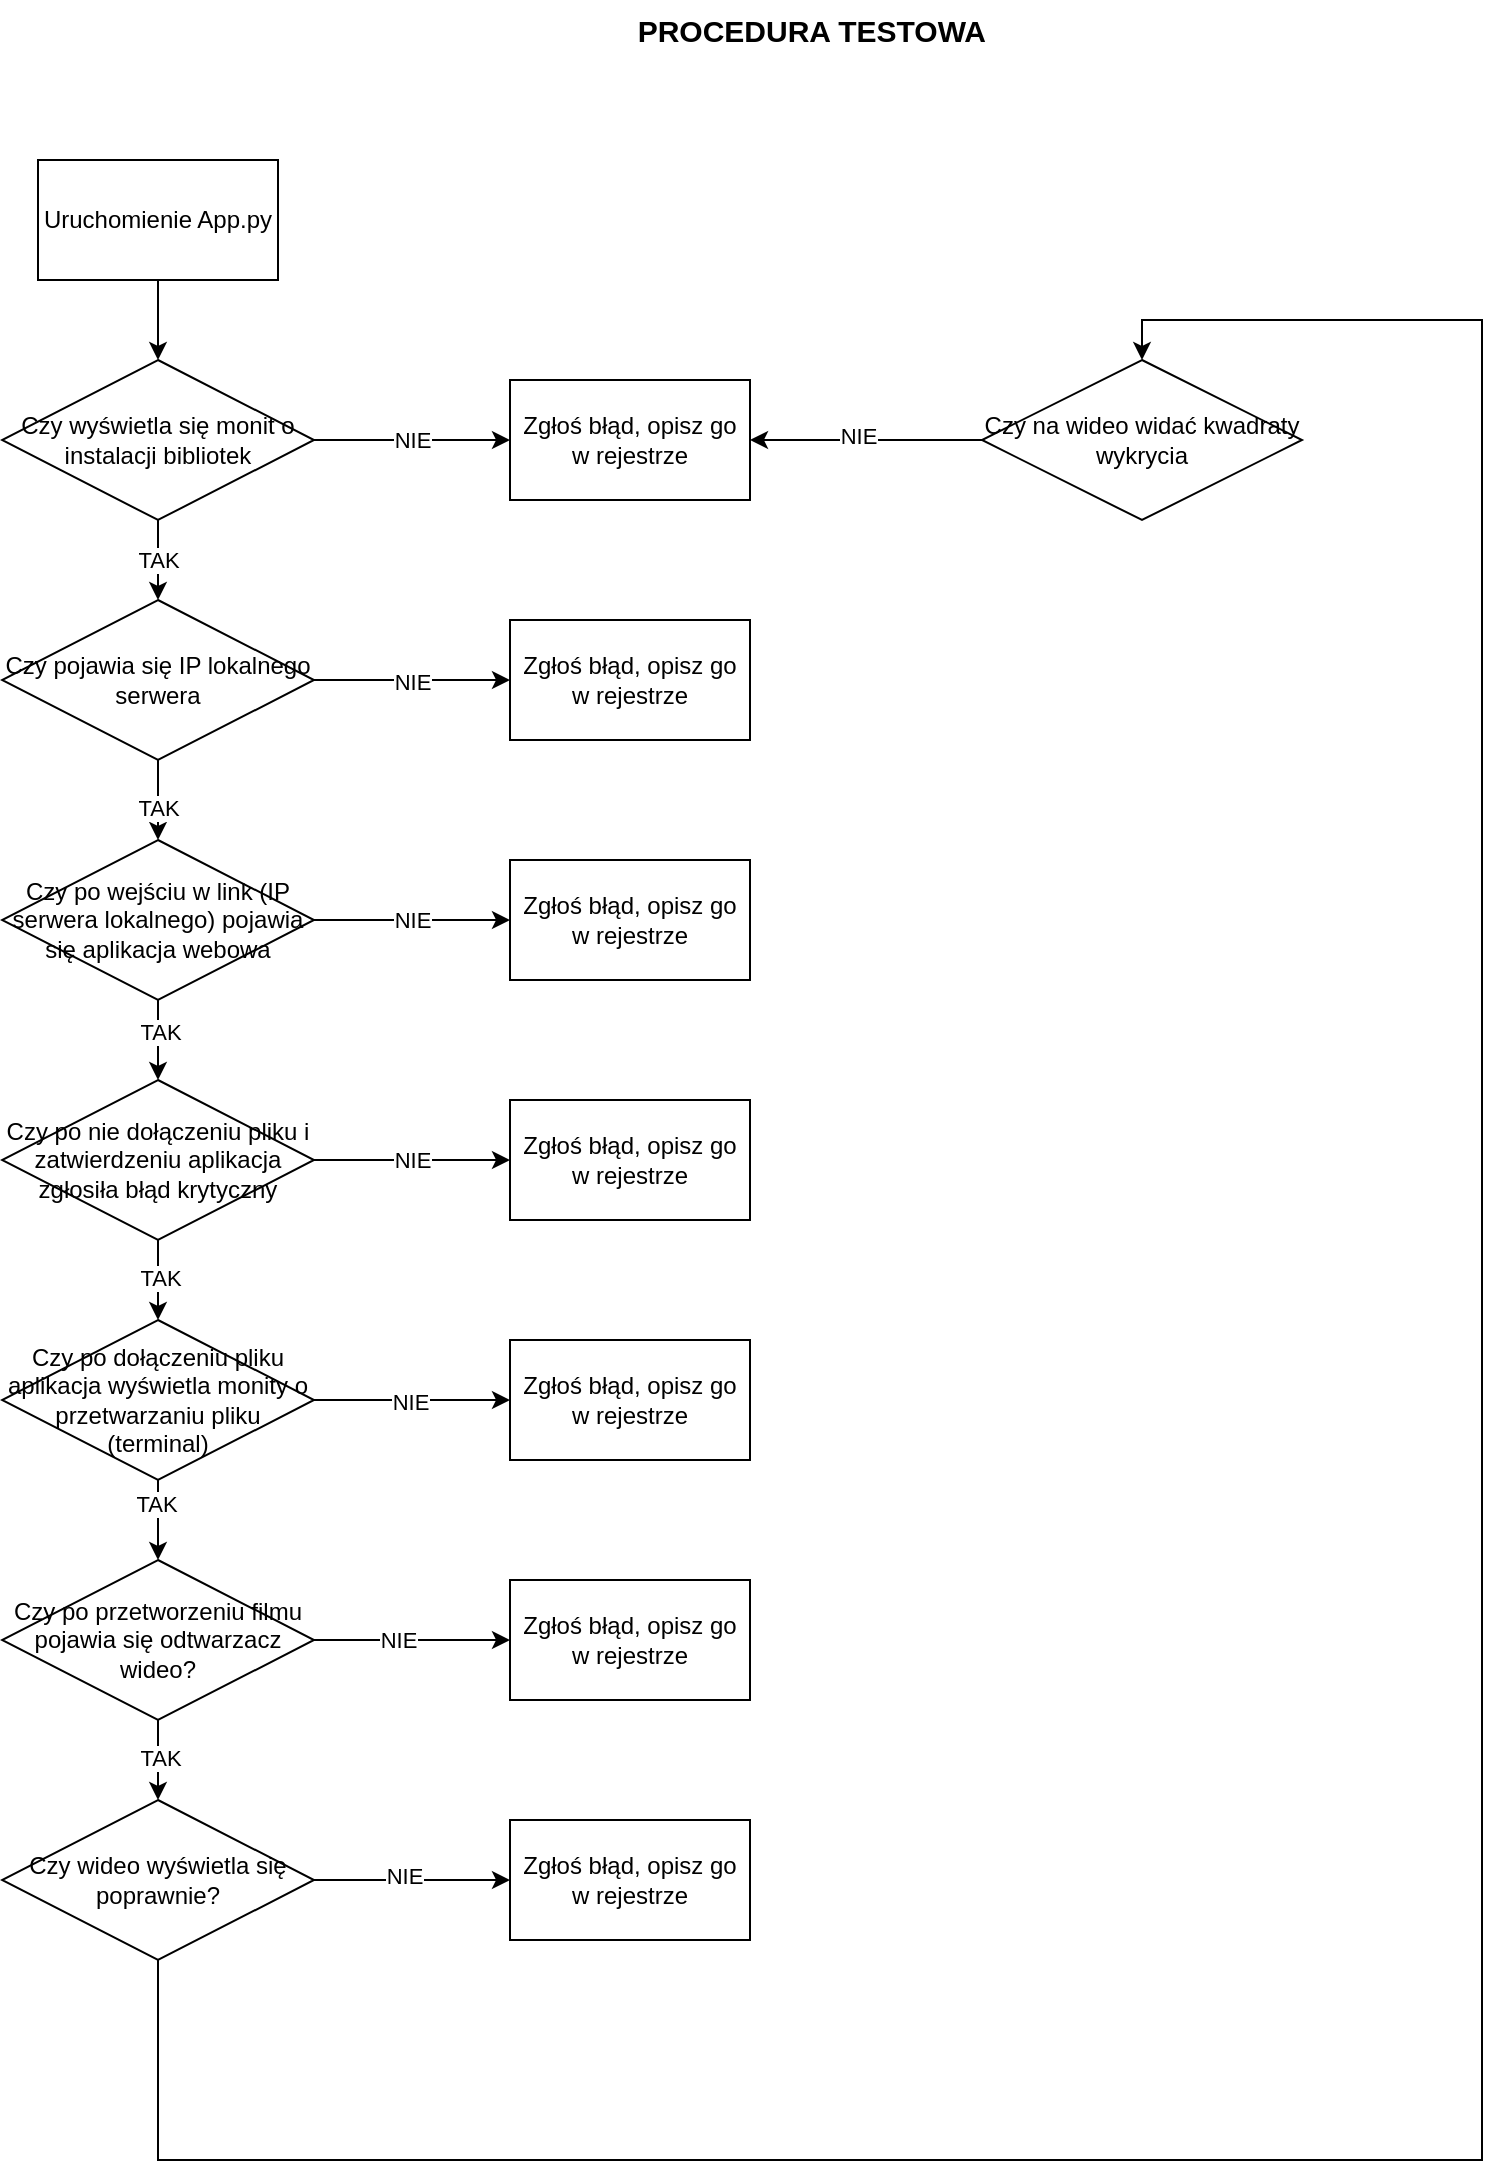 <mxfile version="23.1.1" type="github">
  <diagram name="Strona-1" id="LoIhmsM3k1W91ekIoNwY">
    <mxGraphModel dx="1406" dy="703" grid="1" gridSize="10" guides="1" tooltips="1" connect="1" arrows="1" fold="1" page="1" pageScale="1" pageWidth="827" pageHeight="1169" math="0" shadow="0">
      <root>
        <mxCell id="0" />
        <mxCell id="1" parent="0" />
        <mxCell id="0YZWf_vBpHwigLN9SsZy-22" value="" style="edgeStyle=orthogonalEdgeStyle;rounded=0;orthogonalLoop=1;jettySize=auto;html=1;" parent="1" source="0YZWf_vBpHwigLN9SsZy-18" target="0YZWf_vBpHwigLN9SsZy-21" edge="1">
          <mxGeometry relative="1" as="geometry" />
        </mxCell>
        <mxCell id="0YZWf_vBpHwigLN9SsZy-18" value="Uruchomienie App.py" style="rounded=0;whiteSpace=wrap;html=1;" parent="1" vertex="1">
          <mxGeometry x="38" y="100" width="120" height="60" as="geometry" />
        </mxCell>
        <mxCell id="0YZWf_vBpHwigLN9SsZy-24" value="NIE" style="edgeStyle=orthogonalEdgeStyle;rounded=0;orthogonalLoop=1;jettySize=auto;html=1;" parent="1" source="0YZWf_vBpHwigLN9SsZy-21" target="0YZWf_vBpHwigLN9SsZy-23" edge="1">
          <mxGeometry relative="1" as="geometry" />
        </mxCell>
        <mxCell id="0YZWf_vBpHwigLN9SsZy-26" value="TAK" style="edgeStyle=orthogonalEdgeStyle;rounded=0;orthogonalLoop=1;jettySize=auto;html=1;" parent="1" source="0YZWf_vBpHwigLN9SsZy-21" target="0YZWf_vBpHwigLN9SsZy-25" edge="1">
          <mxGeometry relative="1" as="geometry" />
        </mxCell>
        <mxCell id="0YZWf_vBpHwigLN9SsZy-21" value="Czy wyświetla się monit o instalacji bibliotek" style="rhombus;whiteSpace=wrap;html=1;rounded=0;" parent="1" vertex="1">
          <mxGeometry x="20" y="200" width="156" height="80" as="geometry" />
        </mxCell>
        <mxCell id="0YZWf_vBpHwigLN9SsZy-23" value="Zgłoś błąd, opisz go w rejestrze" style="whiteSpace=wrap;html=1;rounded=0;" parent="1" vertex="1">
          <mxGeometry x="274" y="210" width="120" height="60" as="geometry" />
        </mxCell>
        <mxCell id="0YZWf_vBpHwigLN9SsZy-28" value="NIE" style="edgeStyle=orthogonalEdgeStyle;rounded=0;orthogonalLoop=1;jettySize=auto;html=1;" parent="1" source="0YZWf_vBpHwigLN9SsZy-25" edge="1">
          <mxGeometry relative="1" as="geometry">
            <mxPoint x="274" y="360" as="targetPoint" />
          </mxGeometry>
        </mxCell>
        <mxCell id="0YZWf_vBpHwigLN9SsZy-32" value="TAK" style="edgeStyle=orthogonalEdgeStyle;rounded=0;orthogonalLoop=1;jettySize=auto;html=1;" parent="1" source="0YZWf_vBpHwigLN9SsZy-25" target="0YZWf_vBpHwigLN9SsZy-31" edge="1">
          <mxGeometry x="0.167" relative="1" as="geometry">
            <mxPoint as="offset" />
          </mxGeometry>
        </mxCell>
        <mxCell id="0YZWf_vBpHwigLN9SsZy-25" value="Czy pojawia się IP lokalnego serwera" style="rhombus;whiteSpace=wrap;html=1;rounded=0;" parent="1" vertex="1">
          <mxGeometry x="20" y="320" width="156" height="80" as="geometry" />
        </mxCell>
        <mxCell id="0YZWf_vBpHwigLN9SsZy-30" value="Zgłoś błąd, opisz go w rejestrze" style="whiteSpace=wrap;html=1;rounded=0;" parent="1" vertex="1">
          <mxGeometry x="274" y="330" width="120" height="60" as="geometry" />
        </mxCell>
        <mxCell id="0YZWf_vBpHwigLN9SsZy-35" value="NIE" style="edgeStyle=orthogonalEdgeStyle;rounded=0;orthogonalLoop=1;jettySize=auto;html=1;" parent="1" source="0YZWf_vBpHwigLN9SsZy-31" target="0YZWf_vBpHwigLN9SsZy-33" edge="1">
          <mxGeometry relative="1" as="geometry" />
        </mxCell>
        <mxCell id="0YZWf_vBpHwigLN9SsZy-37" value="" style="edgeStyle=orthogonalEdgeStyle;rounded=0;orthogonalLoop=1;jettySize=auto;html=1;" parent="1" source="0YZWf_vBpHwigLN9SsZy-31" target="0YZWf_vBpHwigLN9SsZy-36" edge="1">
          <mxGeometry relative="1" as="geometry" />
        </mxCell>
        <mxCell id="bgFscFfWbslKTT8saybT-1" value="TAK" style="edgeLabel;html=1;align=center;verticalAlign=middle;resizable=0;points=[];" vertex="1" connectable="0" parent="0YZWf_vBpHwigLN9SsZy-37">
          <mxGeometry x="-0.2" y="1" relative="1" as="geometry">
            <mxPoint as="offset" />
          </mxGeometry>
        </mxCell>
        <mxCell id="0YZWf_vBpHwigLN9SsZy-31" value="Czy po wejściu w link (IP serwera lokalnego) pojawia się aplikacja webowa" style="rhombus;whiteSpace=wrap;html=1;rounded=0;" parent="1" vertex="1">
          <mxGeometry x="20" y="440" width="156" height="80" as="geometry" />
        </mxCell>
        <mxCell id="0YZWf_vBpHwigLN9SsZy-33" value="Zgłoś błąd, opisz go w rejestrze" style="whiteSpace=wrap;html=1;rounded=0;" parent="1" vertex="1">
          <mxGeometry x="274" y="450" width="120" height="60" as="geometry" />
        </mxCell>
        <mxCell id="bgFscFfWbslKTT8saybT-3" value="" style="edgeStyle=orthogonalEdgeStyle;rounded=0;orthogonalLoop=1;jettySize=auto;html=1;" edge="1" parent="1" source="0YZWf_vBpHwigLN9SsZy-36" target="0YZWf_vBpHwigLN9SsZy-54">
          <mxGeometry relative="1" as="geometry" />
        </mxCell>
        <mxCell id="bgFscFfWbslKTT8saybT-10" value="TAK" style="edgeLabel;html=1;align=center;verticalAlign=middle;resizable=0;points=[];" vertex="1" connectable="0" parent="bgFscFfWbslKTT8saybT-3">
          <mxGeometry x="-0.05" y="1" relative="1" as="geometry">
            <mxPoint as="offset" />
          </mxGeometry>
        </mxCell>
        <mxCell id="0YZWf_vBpHwigLN9SsZy-36" value="Czy po nie dołączeniu pliku i zatwierdzeniu aplikacja zgłosiła błąd krytyczny" style="rhombus;whiteSpace=wrap;html=1;rounded=0;" parent="1" vertex="1">
          <mxGeometry x="20" y="560" width="156" height="80" as="geometry" />
        </mxCell>
        <mxCell id="0YZWf_vBpHwigLN9SsZy-49" value="NIE" style="edgeStyle=orthogonalEdgeStyle;rounded=0;orthogonalLoop=1;jettySize=auto;html=1;" parent="1" target="0YZWf_vBpHwigLN9SsZy-50" edge="1" source="0YZWf_vBpHwigLN9SsZy-36">
          <mxGeometry relative="1" as="geometry">
            <mxPoint x="176" y="760" as="sourcePoint" />
            <Array as="points" />
          </mxGeometry>
        </mxCell>
        <mxCell id="0YZWf_vBpHwigLN9SsZy-50" value="Zgłoś błąd, opisz go w rejestrze" style="whiteSpace=wrap;html=1;rounded=0;" parent="1" vertex="1">
          <mxGeometry x="274" y="570" width="120" height="60" as="geometry" />
        </mxCell>
        <mxCell id="bgFscFfWbslKTT8saybT-5" value="" style="edgeStyle=orthogonalEdgeStyle;rounded=0;orthogonalLoop=1;jettySize=auto;html=1;" edge="1" parent="1" source="0YZWf_vBpHwigLN9SsZy-54" target="bgFscFfWbslKTT8saybT-4">
          <mxGeometry relative="1" as="geometry" />
        </mxCell>
        <mxCell id="bgFscFfWbslKTT8saybT-6" value="NIE" style="edgeLabel;html=1;align=center;verticalAlign=middle;resizable=0;points=[];" vertex="1" connectable="0" parent="bgFscFfWbslKTT8saybT-5">
          <mxGeometry x="-0.02" y="-1" relative="1" as="geometry">
            <mxPoint as="offset" />
          </mxGeometry>
        </mxCell>
        <mxCell id="bgFscFfWbslKTT8saybT-8" value="" style="edgeStyle=orthogonalEdgeStyle;rounded=0;orthogonalLoop=1;jettySize=auto;html=1;" edge="1" parent="1" source="0YZWf_vBpHwigLN9SsZy-54" target="bgFscFfWbslKTT8saybT-7">
          <mxGeometry relative="1" as="geometry" />
        </mxCell>
        <mxCell id="bgFscFfWbslKTT8saybT-9" value="TAK" style="edgeLabel;html=1;align=center;verticalAlign=middle;resizable=0;points=[];" vertex="1" connectable="0" parent="bgFscFfWbslKTT8saybT-8">
          <mxGeometry x="-0.4" y="-1" relative="1" as="geometry">
            <mxPoint as="offset" />
          </mxGeometry>
        </mxCell>
        <mxCell id="0YZWf_vBpHwigLN9SsZy-54" value="Czy po dołączeniu pliku aplikacja wyświetla monity o przetwarzaniu pliku (terminal)" style="rhombus;whiteSpace=wrap;html=1;rounded=0;" parent="1" vertex="1">
          <mxGeometry x="20" y="680" width="156" height="80" as="geometry" />
        </mxCell>
        <mxCell id="0YZWf_vBpHwigLN9SsZy-66" value="PROCEDURA TESTOWA&amp;nbsp;" style="text;html=1;strokeColor=none;fillColor=none;align=center;verticalAlign=middle;whiteSpace=wrap;rounded=0;fontStyle=1;fontSize=15;" parent="1" vertex="1">
          <mxGeometry x="330" y="20" width="194" height="30" as="geometry" />
        </mxCell>
        <mxCell id="0YZWf_vBpHwigLN9SsZy-68" value="" style="edgeStyle=orthogonalEdgeStyle;rounded=0;orthogonalLoop=1;jettySize=auto;html=1;" parent="1" target="0YZWf_vBpHwigLN9SsZy-71" edge="1">
          <mxGeometry relative="1" as="geometry">
            <mxPoint x="518" y="130" as="sourcePoint" />
          </mxGeometry>
        </mxCell>
        <mxCell id="0YZWf_vBpHwigLN9SsZy-82" value="" style="edgeStyle=orthogonalEdgeStyle;rounded=0;orthogonalLoop=1;jettySize=auto;html=1;" parent="1" target="0YZWf_vBpHwigLN9SsZy-81" edge="1">
          <mxGeometry relative="1" as="geometry">
            <mxPoint x="518" y="250" as="sourcePoint" />
          </mxGeometry>
        </mxCell>
        <mxCell id="bgFscFfWbslKTT8saybT-4" value="Zgłoś błąd, opisz go w rejestrze" style="whiteSpace=wrap;html=1;rounded=0;" vertex="1" parent="1">
          <mxGeometry x="274" y="690" width="120" height="60" as="geometry" />
        </mxCell>
        <mxCell id="bgFscFfWbslKTT8saybT-12" value="" style="edgeStyle=orthogonalEdgeStyle;rounded=0;orthogonalLoop=1;jettySize=auto;html=1;" edge="1" parent="1" source="bgFscFfWbslKTT8saybT-7" target="bgFscFfWbslKTT8saybT-11">
          <mxGeometry relative="1" as="geometry" />
        </mxCell>
        <mxCell id="bgFscFfWbslKTT8saybT-13" value="NIE" style="edgeLabel;html=1;align=center;verticalAlign=middle;resizable=0;points=[];" vertex="1" connectable="0" parent="bgFscFfWbslKTT8saybT-12">
          <mxGeometry x="-0.143" relative="1" as="geometry">
            <mxPoint as="offset" />
          </mxGeometry>
        </mxCell>
        <mxCell id="bgFscFfWbslKTT8saybT-15" value="" style="edgeStyle=orthogonalEdgeStyle;rounded=0;orthogonalLoop=1;jettySize=auto;html=1;" edge="1" parent="1" source="bgFscFfWbslKTT8saybT-7" target="bgFscFfWbslKTT8saybT-14">
          <mxGeometry relative="1" as="geometry" />
        </mxCell>
        <mxCell id="bgFscFfWbslKTT8saybT-18" value="TAK" style="edgeLabel;html=1;align=center;verticalAlign=middle;resizable=0;points=[];" vertex="1" connectable="0" parent="bgFscFfWbslKTT8saybT-15">
          <mxGeometry x="-0.05" y="1" relative="1" as="geometry">
            <mxPoint as="offset" />
          </mxGeometry>
        </mxCell>
        <mxCell id="bgFscFfWbslKTT8saybT-7" value="Czy po przetworzeniu filmu pojawia się odtwarzacz wideo?" style="rhombus;whiteSpace=wrap;html=1;rounded=0;" vertex="1" parent="1">
          <mxGeometry x="20" y="800" width="156" height="80" as="geometry" />
        </mxCell>
        <mxCell id="bgFscFfWbslKTT8saybT-11" value="Zgłoś błąd, opisz go w rejestrze" style="whiteSpace=wrap;html=1;rounded=0;" vertex="1" parent="1">
          <mxGeometry x="274" y="810" width="120" height="60" as="geometry" />
        </mxCell>
        <mxCell id="bgFscFfWbslKTT8saybT-17" value="" style="edgeStyle=orthogonalEdgeStyle;rounded=0;orthogonalLoop=1;jettySize=auto;html=1;" edge="1" parent="1" source="bgFscFfWbslKTT8saybT-14" target="bgFscFfWbslKTT8saybT-16">
          <mxGeometry relative="1" as="geometry" />
        </mxCell>
        <mxCell id="bgFscFfWbslKTT8saybT-19" value="NIE" style="edgeLabel;html=1;align=center;verticalAlign=middle;resizable=0;points=[];" vertex="1" connectable="0" parent="bgFscFfWbslKTT8saybT-17">
          <mxGeometry x="-0.082" y="2" relative="1" as="geometry">
            <mxPoint as="offset" />
          </mxGeometry>
        </mxCell>
        <mxCell id="bgFscFfWbslKTT8saybT-24" style="edgeStyle=orthogonalEdgeStyle;rounded=0;orthogonalLoop=1;jettySize=auto;html=1;entryX=0.5;entryY=0;entryDx=0;entryDy=0;" edge="1" parent="1" source="bgFscFfWbslKTT8saybT-14" target="bgFscFfWbslKTT8saybT-20">
          <mxGeometry relative="1" as="geometry">
            <mxPoint x="610" y="610" as="targetPoint" />
            <Array as="points">
              <mxPoint x="98" y="1100" />
              <mxPoint x="760" y="1100" />
              <mxPoint x="760" y="180" />
              <mxPoint x="590" y="180" />
            </Array>
          </mxGeometry>
        </mxCell>
        <mxCell id="bgFscFfWbslKTT8saybT-14" value="Czy wideo wyświetla się poprawnie?" style="rhombus;whiteSpace=wrap;html=1;rounded=0;" vertex="1" parent="1">
          <mxGeometry x="20" y="920" width="156" height="80" as="geometry" />
        </mxCell>
        <mxCell id="bgFscFfWbslKTT8saybT-16" value="Zgłoś błąd, opisz go w rejestrze" style="whiteSpace=wrap;html=1;rounded=0;" vertex="1" parent="1">
          <mxGeometry x="274" y="930" width="120" height="60" as="geometry" />
        </mxCell>
        <mxCell id="bgFscFfWbslKTT8saybT-27" style="edgeStyle=orthogonalEdgeStyle;rounded=0;orthogonalLoop=1;jettySize=auto;html=1;exitX=0;exitY=0.5;exitDx=0;exitDy=0;" edge="1" parent="1" source="bgFscFfWbslKTT8saybT-20" target="0YZWf_vBpHwigLN9SsZy-23">
          <mxGeometry relative="1" as="geometry" />
        </mxCell>
        <mxCell id="bgFscFfWbslKTT8saybT-28" value="NIE" style="edgeLabel;html=1;align=center;verticalAlign=middle;resizable=0;points=[];" vertex="1" connectable="0" parent="bgFscFfWbslKTT8saybT-27">
          <mxGeometry x="0.077" y="-2" relative="1" as="geometry">
            <mxPoint as="offset" />
          </mxGeometry>
        </mxCell>
        <mxCell id="bgFscFfWbslKTT8saybT-20" value="Czy na wideo widać kwadraty wykrycia" style="rhombus;whiteSpace=wrap;html=1;rounded=0;" vertex="1" parent="1">
          <mxGeometry x="510" y="200" width="160" height="80" as="geometry" />
        </mxCell>
      </root>
    </mxGraphModel>
  </diagram>
</mxfile>
